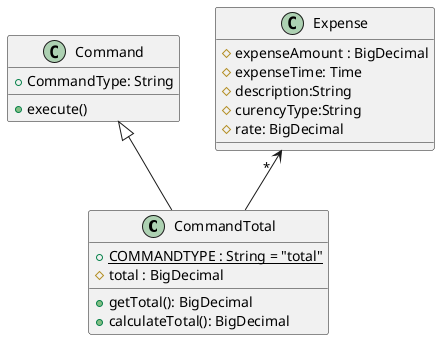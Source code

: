 @startuml
'https://plantuml.com/class-diagram

class CommandTotal
class Command
class Expense


Command <|-- CommandTotal
Expense " *  " <-- CommandTotal

class Command {
+CommandType: String
+execute()
}

class CommandTotal{
{static} +COMMANDTYPE : String = "total"
#total : BigDecimal
+getTotal(): BigDecimal
+calculateTotal(): BigDecimal
}

class Expense{
#expenseAmount : BigDecimal
#expenseTime: Time
#description:String
#curencyType:String
#rate: BigDecimal
}

@enduml
